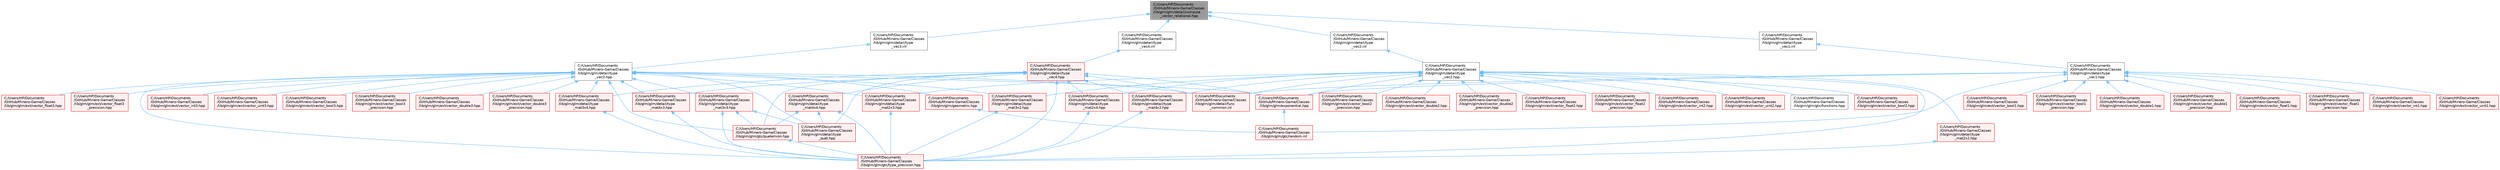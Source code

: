 digraph "C:/Users/HP/Documents/GitHub/Minero-Game/Classes/lib/glm/glm/detail/compute_vector_relational.hpp"
{
 // LATEX_PDF_SIZE
  bgcolor="transparent";
  edge [fontname=Helvetica,fontsize=10,labelfontname=Helvetica,labelfontsize=10];
  node [fontname=Helvetica,fontsize=10,shape=box,height=0.2,width=0.4];
  Node1 [id="Node000001",label="C:/Users/HP/Documents\l/GitHub/Minero-Game/Classes\l/lib/glm/glm/detail/compute\l_vector_relational.hpp",height=0.2,width=0.4,color="gray40", fillcolor="grey60", style="filled", fontcolor="black",tooltip=" "];
  Node1 -> Node2 [id="edge82_Node000001_Node000002",dir="back",color="steelblue1",style="solid",tooltip=" "];
  Node2 [id="Node000002",label="C:/Users/HP/Documents\l/GitHub/Minero-Game/Classes\l/lib/glm/glm/detail/type\l_vec1.inl",height=0.2,width=0.4,color="grey40", fillcolor="white", style="filled",URL="$_classes_2lib_2glm_2glm_2detail_2type__vec1_8inl.html",tooltip=" "];
  Node2 -> Node3 [id="edge83_Node000002_Node000003",dir="back",color="steelblue1",style="solid",tooltip=" "];
  Node3 [id="Node000003",label="C:/Users/HP/Documents\l/GitHub/Minero-Game/Classes\l/lib/glm/glm/detail/type\l_vec1.hpp",height=0.2,width=0.4,color="grey40", fillcolor="white", style="filled",URL="$_classes_2lib_2glm_2glm_2detail_2type__vec1_8hpp.html",tooltip=" "];
  Node3 -> Node4 [id="edge84_Node000003_Node000004",dir="back",color="steelblue1",style="solid",tooltip=" "];
  Node4 [id="Node000004",label="C:/Users/HP/Documents\l/GitHub/Minero-Game/Classes\l/lib/glm/glm/detail/func\l_common.inl",height=0.2,width=0.4,color="red", fillcolor="#FFF0F0", style="filled",URL="$_classes_2lib_2glm_2glm_2detail_2func__common_8inl.html",tooltip=" "];
  Node3 -> Node174 [id="edge85_Node000003_Node000174",dir="back",color="steelblue1",style="solid",tooltip=" "];
  Node174 [id="Node000174",label="C:/Users/HP/Documents\l/GitHub/Minero-Game/Classes\l/lib/glm/glm/exponential.hpp",height=0.2,width=0.4,color="red", fillcolor="#FFF0F0", style="filled",URL="$_classes_2lib_2glm_2glm_2exponential_8hpp.html",tooltip=" "];
  Node174 -> Node139 [id="edge86_Node000174_Node000139",dir="back",color="steelblue1",style="solid",tooltip=" "];
  Node139 [id="Node000139",label="C:/Users/HP/Documents\l/GitHub/Minero-Game/Classes\l/lib/glm/glm/gtc/random.inl",height=0.2,width=0.4,color="red", fillcolor="#FFF0F0", style="filled",URL="$_classes_2lib_2glm_2glm_2gtc_2random_8inl.html",tooltip=" "];
  Node3 -> Node178 [id="edge87_Node000003_Node000178",dir="back",color="steelblue1",style="solid",tooltip=" "];
  Node178 [id="Node000178",label="C:/Users/HP/Documents\l/GitHub/Minero-Game/Classes\l/lib/glm/glm/ext/vector_bool1.hpp",height=0.2,width=0.4,color="red", fillcolor="#FFF0F0", style="filled",URL="$_classes_2lib_2glm_2glm_2ext_2vector__bool1_8hpp.html",tooltip=" "];
  Node3 -> Node180 [id="edge88_Node000003_Node000180",dir="back",color="steelblue1",style="solid",tooltip=" "];
  Node180 [id="Node000180",label="C:/Users/HP/Documents\l/GitHub/Minero-Game/Classes\l/lib/glm/glm/ext/vector_bool1\l_precision.hpp",height=0.2,width=0.4,color="red", fillcolor="#FFF0F0", style="filled",URL="$_classes_2lib_2glm_2glm_2ext_2vector__bool1__precision_8hpp.html",tooltip=" "];
  Node3 -> Node181 [id="edge89_Node000003_Node000181",dir="back",color="steelblue1",style="solid",tooltip=" "];
  Node181 [id="Node000181",label="C:/Users/HP/Documents\l/GitHub/Minero-Game/Classes\l/lib/glm/glm/ext/vector_double1.hpp",height=0.2,width=0.4,color="red", fillcolor="#FFF0F0", style="filled",URL="$_classes_2lib_2glm_2glm_2ext_2vector__double1_8hpp.html",tooltip=" "];
  Node3 -> Node182 [id="edge90_Node000003_Node000182",dir="back",color="steelblue1",style="solid",tooltip=" "];
  Node182 [id="Node000182",label="C:/Users/HP/Documents\l/GitHub/Minero-Game/Classes\l/lib/glm/glm/ext/vector_double1\l_precision.hpp",height=0.2,width=0.4,color="red", fillcolor="#FFF0F0", style="filled",URL="$_classes_2lib_2glm_2glm_2ext_2vector__double1__precision_8hpp.html",tooltip=" "];
  Node3 -> Node183 [id="edge91_Node000003_Node000183",dir="back",color="steelblue1",style="solid",tooltip=" "];
  Node183 [id="Node000183",label="C:/Users/HP/Documents\l/GitHub/Minero-Game/Classes\l/lib/glm/glm/ext/vector_float1.hpp",height=0.2,width=0.4,color="red", fillcolor="#FFF0F0", style="filled",URL="$_classes_2lib_2glm_2glm_2ext_2vector__float1_8hpp.html",tooltip=" "];
  Node3 -> Node184 [id="edge92_Node000003_Node000184",dir="back",color="steelblue1",style="solid",tooltip=" "];
  Node184 [id="Node000184",label="C:/Users/HP/Documents\l/GitHub/Minero-Game/Classes\l/lib/glm/glm/ext/vector_float1\l_precision.hpp",height=0.2,width=0.4,color="red", fillcolor="#FFF0F0", style="filled",URL="$_classes_2lib_2glm_2glm_2ext_2vector__float1__precision_8hpp.html",tooltip=" "];
  Node3 -> Node185 [id="edge93_Node000003_Node000185",dir="back",color="steelblue1",style="solid",tooltip=" "];
  Node185 [id="Node000185",label="C:/Users/HP/Documents\l/GitHub/Minero-Game/Classes\l/lib/glm/glm/ext/vector_int1.hpp",height=0.2,width=0.4,color="red", fillcolor="#FFF0F0", style="filled",URL="$_classes_2lib_2glm_2glm_2ext_2vector__int1_8hpp.html",tooltip=" "];
  Node3 -> Node187 [id="edge94_Node000003_Node000187",dir="back",color="steelblue1",style="solid",tooltip=" "];
  Node187 [id="Node000187",label="C:/Users/HP/Documents\l/GitHub/Minero-Game/Classes\l/lib/glm/glm/ext/vector_uint1.hpp",height=0.2,width=0.4,color="red", fillcolor="#FFF0F0", style="filled",URL="$_classes_2lib_2glm_2glm_2ext_2vector__uint1_8hpp.html",tooltip=" "];
  Node3 -> Node139 [id="edge95_Node000003_Node000139",dir="back",color="steelblue1",style="solid",tooltip=" "];
  Node1 -> Node189 [id="edge96_Node000001_Node000189",dir="back",color="steelblue1",style="solid",tooltip=" "];
  Node189 [id="Node000189",label="C:/Users/HP/Documents\l/GitHub/Minero-Game/Classes\l/lib/glm/glm/detail/type\l_vec2.inl",height=0.2,width=0.4,color="grey40", fillcolor="white", style="filled",URL="$_classes_2lib_2glm_2glm_2detail_2type__vec2_8inl.html",tooltip=" "];
  Node189 -> Node190 [id="edge97_Node000189_Node000190",dir="back",color="steelblue1",style="solid",tooltip=" "];
  Node190 [id="Node000190",label="C:/Users/HP/Documents\l/GitHub/Minero-Game/Classes\l/lib/glm/glm/detail/type\l_vec2.hpp",height=0.2,width=0.4,color="grey40", fillcolor="white", style="filled",URL="$_classes_2lib_2glm_2glm_2detail_2type__vec2_8hpp.html",tooltip=" "];
  Node190 -> Node4 [id="edge98_Node000190_Node000004",dir="back",color="steelblue1",style="solid",tooltip=" "];
  Node190 -> Node14 [id="edge99_Node000190_Node000014",dir="back",color="steelblue1",style="solid",tooltip=" "];
  Node14 [id="Node000014",label="C:/Users/HP/Documents\l/GitHub/Minero-Game/Classes\l/lib/glm/glm/detail/type\l_mat2x2.hpp",height=0.2,width=0.4,color="red", fillcolor="#FFF0F0", style="filled",URL="$_classes_2lib_2glm_2glm_2detail_2type__mat2x2_8hpp.html",tooltip=" "];
  Node14 -> Node90 [id="edge100_Node000014_Node000090",dir="back",color="steelblue1",style="solid",tooltip=" "];
  Node90 [id="Node000090",label="C:/Users/HP/Documents\l/GitHub/Minero-Game/Classes\l/lib/glm/glm/gtc/type_precision.hpp",height=0.2,width=0.4,color="red", fillcolor="#FFF0F0", style="filled",URL="$_classes_2lib_2glm_2glm_2gtc_2type__precision_8hpp.html",tooltip=" "];
  Node190 -> Node191 [id="edge101_Node000190_Node000191",dir="back",color="steelblue1",style="solid",tooltip=" "];
  Node191 [id="Node000191",label="C:/Users/HP/Documents\l/GitHub/Minero-Game/Classes\l/lib/glm/glm/detail/type\l_mat2x3.hpp",height=0.2,width=0.4,color="red", fillcolor="#FFF0F0", style="filled",URL="$_classes_2lib_2glm_2glm_2detail_2type__mat2x3_8hpp.html",tooltip=" "];
  Node191 -> Node90 [id="edge102_Node000191_Node000090",dir="back",color="steelblue1",style="solid",tooltip=" "];
  Node190 -> Node201 [id="edge103_Node000190_Node000201",dir="back",color="steelblue1",style="solid",tooltip=" "];
  Node201 [id="Node000201",label="C:/Users/HP/Documents\l/GitHub/Minero-Game/Classes\l/lib/glm/glm/detail/type\l_mat2x4.hpp",height=0.2,width=0.4,color="red", fillcolor="#FFF0F0", style="filled",URL="$_classes_2lib_2glm_2glm_2detail_2type__mat2x4_8hpp.html",tooltip=" "];
  Node201 -> Node90 [id="edge104_Node000201_Node000090",dir="back",color="steelblue1",style="solid",tooltip=" "];
  Node190 -> Node211 [id="edge105_Node000190_Node000211",dir="back",color="steelblue1",style="solid",tooltip=" "];
  Node211 [id="Node000211",label="C:/Users/HP/Documents\l/GitHub/Minero-Game/Classes\l/lib/glm/glm/detail/type\l_mat3x2.hpp",height=0.2,width=0.4,color="red", fillcolor="#FFF0F0", style="filled",URL="$_classes_2lib_2glm_2glm_2detail_2type__mat3x2_8hpp.html",tooltip=" "];
  Node211 -> Node90 [id="edge106_Node000211_Node000090",dir="back",color="steelblue1",style="solid",tooltip=" "];
  Node190 -> Node221 [id="edge107_Node000190_Node000221",dir="back",color="steelblue1",style="solid",tooltip=" "];
  Node221 [id="Node000221",label="C:/Users/HP/Documents\l/GitHub/Minero-Game/Classes\l/lib/glm/glm/detail/type\l_mat4x2.hpp",height=0.2,width=0.4,color="red", fillcolor="#FFF0F0", style="filled",URL="$_classes_2lib_2glm_2glm_2detail_2type__mat4x2_8hpp.html",tooltip=" "];
  Node221 -> Node90 [id="edge108_Node000221_Node000090",dir="back",color="steelblue1",style="solid",tooltip=" "];
  Node190 -> Node174 [id="edge109_Node000190_Node000174",dir="back",color="steelblue1",style="solid",tooltip=" "];
  Node190 -> Node225 [id="edge110_Node000190_Node000225",dir="back",color="steelblue1",style="solid",tooltip=" "];
  Node225 [id="Node000225",label="C:/Users/HP/Documents\l/GitHub/Minero-Game/Classes\l/lib/glm/glm/ext/vector_bool2.hpp",height=0.2,width=0.4,color="red", fillcolor="#FFF0F0", style="filled",URL="$_classes_2lib_2glm_2glm_2ext_2vector__bool2_8hpp.html",tooltip=" "];
  Node190 -> Node227 [id="edge111_Node000190_Node000227",dir="back",color="steelblue1",style="solid",tooltip=" "];
  Node227 [id="Node000227",label="C:/Users/HP/Documents\l/GitHub/Minero-Game/Classes\l/lib/glm/glm/ext/vector_bool2\l_precision.hpp",height=0.2,width=0.4,color="red", fillcolor="#FFF0F0", style="filled",URL="$_classes_2lib_2glm_2glm_2ext_2vector__bool2__precision_8hpp.html",tooltip=" "];
  Node190 -> Node228 [id="edge112_Node000190_Node000228",dir="back",color="steelblue1",style="solid",tooltip=" "];
  Node228 [id="Node000228",label="C:/Users/HP/Documents\l/GitHub/Minero-Game/Classes\l/lib/glm/glm/ext/vector_double2.hpp",height=0.2,width=0.4,color="red", fillcolor="#FFF0F0", style="filled",URL="$_classes_2lib_2glm_2glm_2ext_2vector__double2_8hpp.html",tooltip=" "];
  Node190 -> Node229 [id="edge113_Node000190_Node000229",dir="back",color="steelblue1",style="solid",tooltip=" "];
  Node229 [id="Node000229",label="C:/Users/HP/Documents\l/GitHub/Minero-Game/Classes\l/lib/glm/glm/ext/vector_double2\l_precision.hpp",height=0.2,width=0.4,color="red", fillcolor="#FFF0F0", style="filled",URL="$_classes_2lib_2glm_2glm_2ext_2vector__double2__precision_8hpp.html",tooltip=" "];
  Node190 -> Node230 [id="edge114_Node000190_Node000230",dir="back",color="steelblue1",style="solid",tooltip=" "];
  Node230 [id="Node000230",label="C:/Users/HP/Documents\l/GitHub/Minero-Game/Classes\l/lib/glm/glm/ext/vector_float2.hpp",height=0.2,width=0.4,color="red", fillcolor="#FFF0F0", style="filled",URL="$_classes_2lib_2glm_2glm_2ext_2vector__float2_8hpp.html",tooltip=" "];
  Node190 -> Node231 [id="edge115_Node000190_Node000231",dir="back",color="steelblue1",style="solid",tooltip=" "];
  Node231 [id="Node000231",label="C:/Users/HP/Documents\l/GitHub/Minero-Game/Classes\l/lib/glm/glm/ext/vector_float2\l_precision.hpp",height=0.2,width=0.4,color="red", fillcolor="#FFF0F0", style="filled",URL="$_classes_2lib_2glm_2glm_2ext_2vector__float2__precision_8hpp.html",tooltip=" "];
  Node190 -> Node232 [id="edge116_Node000190_Node000232",dir="back",color="steelblue1",style="solid",tooltip=" "];
  Node232 [id="Node000232",label="C:/Users/HP/Documents\l/GitHub/Minero-Game/Classes\l/lib/glm/glm/ext/vector_int2.hpp",height=0.2,width=0.4,color="red", fillcolor="#FFF0F0", style="filled",URL="$_classes_2lib_2glm_2glm_2ext_2vector__int2_8hpp.html",tooltip=" "];
  Node190 -> Node234 [id="edge117_Node000190_Node000234",dir="back",color="steelblue1",style="solid",tooltip=" "];
  Node234 [id="Node000234",label="C:/Users/HP/Documents\l/GitHub/Minero-Game/Classes\l/lib/glm/glm/ext/vector_uint2.hpp",height=0.2,width=0.4,color="red", fillcolor="#FFF0F0", style="filled",URL="$_classes_2lib_2glm_2glm_2ext_2vector__uint2_8hpp.html",tooltip=" "];
  Node190 -> Node90 [id="edge118_Node000190_Node000090",dir="back",color="steelblue1",style="solid",tooltip=" "];
  Node190 -> Node177 [id="edge119_Node000190_Node000177",dir="back",color="steelblue1",style="solid",tooltip=" "];
  Node177 [id="Node000177",label="C:/Users/HP/Documents\l/GitHub/Minero-Game/Classes\l/lib/glm/glm/gtx/functions.hpp",height=0.2,width=0.4,color="grey40", fillcolor="white", style="filled",URL="$_classes_2lib_2glm_2glm_2gtx_2functions_8hpp.html",tooltip=" "];
  Node1 -> Node236 [id="edge120_Node000001_Node000236",dir="back",color="steelblue1",style="solid",tooltip=" "];
  Node236 [id="Node000236",label="C:/Users/HP/Documents\l/GitHub/Minero-Game/Classes\l/lib/glm/glm/detail/type\l_vec3.inl",height=0.2,width=0.4,color="grey40", fillcolor="white", style="filled",URL="$_classes_2lib_2glm_2glm_2detail_2type__vec3_8inl.html",tooltip=" "];
  Node236 -> Node237 [id="edge121_Node000236_Node000237",dir="back",color="steelblue1",style="solid",tooltip=" "];
  Node237 [id="Node000237",label="C:/Users/HP/Documents\l/GitHub/Minero-Game/Classes\l/lib/glm/glm/detail/type\l_vec3.hpp",height=0.2,width=0.4,color="grey40", fillcolor="white", style="filled",URL="$_classes_2lib_2glm_2glm_2detail_2type__vec3_8hpp.html",tooltip=" "];
  Node237 -> Node4 [id="edge122_Node000237_Node000004",dir="back",color="steelblue1",style="solid",tooltip=" "];
  Node237 -> Node191 [id="edge123_Node000237_Node000191",dir="back",color="steelblue1",style="solid",tooltip=" "];
  Node237 -> Node211 [id="edge124_Node000237_Node000211",dir="back",color="steelblue1",style="solid",tooltip=" "];
  Node237 -> Node96 [id="edge125_Node000237_Node000096",dir="back",color="steelblue1",style="solid",tooltip=" "];
  Node96 [id="Node000096",label="C:/Users/HP/Documents\l/GitHub/Minero-Game/Classes\l/lib/glm/glm/detail/type\l_mat3x3.hpp",height=0.2,width=0.4,color="red", fillcolor="#FFF0F0", style="filled",URL="$_classes_2lib_2glm_2glm_2detail_2type__mat3x3_8hpp.html",tooltip=" "];
  Node96 -> Node97 [id="edge126_Node000096_Node000097",dir="back",color="steelblue1",style="solid",tooltip=" "];
  Node97 [id="Node000097",label="C:/Users/HP/Documents\l/GitHub/Minero-Game/Classes\l/lib/glm/glm/detail/type\l_quat.hpp",height=0.2,width=0.4,color="red", fillcolor="#FFF0F0", style="filled",URL="$_classes_2lib_2glm_2glm_2detail_2type__quat_8hpp.html",tooltip=" "];
  Node96 -> Node99 [id="edge127_Node000096_Node000099",dir="back",color="steelblue1",style="solid",tooltip=" "];
  Node99 [id="Node000099",label="C:/Users/HP/Documents\l/GitHub/Minero-Game/Classes\l/lib/glm/glm/gtc/quaternion.hpp",height=0.2,width=0.4,color="red", fillcolor="#FFF0F0", style="filled",URL="$_classes_2lib_2glm_2glm_2gtc_2quaternion_8hpp.html",tooltip=" "];
  Node99 -> Node90 [id="edge128_Node000099_Node000090",dir="back",color="steelblue1",style="solid",tooltip=" "];
  Node96 -> Node90 [id="edge129_Node000096_Node000090",dir="back",color="steelblue1",style="solid",tooltip=" "];
  Node237 -> Node238 [id="edge130_Node000237_Node000238",dir="back",color="steelblue1",style="solid",tooltip=" "];
  Node238 [id="Node000238",label="C:/Users/HP/Documents\l/GitHub/Minero-Game/Classes\l/lib/glm/glm/detail/type\l_mat3x4.hpp",height=0.2,width=0.4,color="red", fillcolor="#FFF0F0", style="filled",URL="$_classes_2lib_2glm_2glm_2detail_2type__mat3x4_8hpp.html",tooltip=" "];
  Node238 -> Node90 [id="edge131_Node000238_Node000090",dir="back",color="steelblue1",style="solid",tooltip=" "];
  Node237 -> Node248 [id="edge132_Node000237_Node000248",dir="back",color="steelblue1",style="solid",tooltip=" "];
  Node248 [id="Node000248",label="C:/Users/HP/Documents\l/GitHub/Minero-Game/Classes\l/lib/glm/glm/detail/type\l_mat4x3.hpp",height=0.2,width=0.4,color="red", fillcolor="#FFF0F0", style="filled",URL="$_classes_2lib_2glm_2glm_2detail_2type__mat4x3_8hpp.html",tooltip=" "];
  Node248 -> Node90 [id="edge133_Node000248_Node000090",dir="back",color="steelblue1",style="solid",tooltip=" "];
  Node237 -> Node97 [id="edge134_Node000237_Node000097",dir="back",color="steelblue1",style="solid",tooltip=" "];
  Node237 -> Node174 [id="edge135_Node000237_Node000174",dir="back",color="steelblue1",style="solid",tooltip=" "];
  Node237 -> Node258 [id="edge136_Node000237_Node000258",dir="back",color="steelblue1",style="solid",tooltip=" "];
  Node258 [id="Node000258",label="C:/Users/HP/Documents\l/GitHub/Minero-Game/Classes\l/lib/glm/glm/ext/vector_bool3.hpp",height=0.2,width=0.4,color="red", fillcolor="#FFF0F0", style="filled",URL="$_classes_2lib_2glm_2glm_2ext_2vector__bool3_8hpp.html",tooltip=" "];
  Node237 -> Node261 [id="edge137_Node000237_Node000261",dir="back",color="steelblue1",style="solid",tooltip=" "];
  Node261 [id="Node000261",label="C:/Users/HP/Documents\l/GitHub/Minero-Game/Classes\l/lib/glm/glm/ext/vector_bool3\l_precision.hpp",height=0.2,width=0.4,color="red", fillcolor="#FFF0F0", style="filled",URL="$_classes_2lib_2glm_2glm_2ext_2vector__bool3__precision_8hpp.html",tooltip=" "];
  Node237 -> Node262 [id="edge138_Node000237_Node000262",dir="back",color="steelblue1",style="solid",tooltip=" "];
  Node262 [id="Node000262",label="C:/Users/HP/Documents\l/GitHub/Minero-Game/Classes\l/lib/glm/glm/ext/vector_double3.hpp",height=0.2,width=0.4,color="red", fillcolor="#FFF0F0", style="filled",URL="$_classes_2lib_2glm_2glm_2ext_2vector__double3_8hpp.html",tooltip=" "];
  Node237 -> Node263 [id="edge139_Node000237_Node000263",dir="back",color="steelblue1",style="solid",tooltip=" "];
  Node263 [id="Node000263",label="C:/Users/HP/Documents\l/GitHub/Minero-Game/Classes\l/lib/glm/glm/ext/vector_double3\l_precision.hpp",height=0.2,width=0.4,color="red", fillcolor="#FFF0F0", style="filled",URL="$_classes_2lib_2glm_2glm_2ext_2vector__double3__precision_8hpp.html",tooltip=" "];
  Node237 -> Node264 [id="edge140_Node000237_Node000264",dir="back",color="steelblue1",style="solid",tooltip=" "];
  Node264 [id="Node000264",label="C:/Users/HP/Documents\l/GitHub/Minero-Game/Classes\l/lib/glm/glm/ext/vector_float3.hpp",height=0.2,width=0.4,color="red", fillcolor="#FFF0F0", style="filled",URL="$_classes_2lib_2glm_2glm_2ext_2vector__float3_8hpp.html",tooltip=" "];
  Node237 -> Node265 [id="edge141_Node000237_Node000265",dir="back",color="steelblue1",style="solid",tooltip=" "];
  Node265 [id="Node000265",label="C:/Users/HP/Documents\l/GitHub/Minero-Game/Classes\l/lib/glm/glm/ext/vector_float3\l_precision.hpp",height=0.2,width=0.4,color="red", fillcolor="#FFF0F0", style="filled",URL="$_classes_2lib_2glm_2glm_2ext_2vector__float3__precision_8hpp.html",tooltip=" "];
  Node237 -> Node266 [id="edge142_Node000237_Node000266",dir="back",color="steelblue1",style="solid",tooltip=" "];
  Node266 [id="Node000266",label="C:/Users/HP/Documents\l/GitHub/Minero-Game/Classes\l/lib/glm/glm/ext/vector_int3.hpp",height=0.2,width=0.4,color="red", fillcolor="#FFF0F0", style="filled",URL="$_classes_2lib_2glm_2glm_2ext_2vector__int3_8hpp.html",tooltip=" "];
  Node237 -> Node268 [id="edge143_Node000237_Node000268",dir="back",color="steelblue1",style="solid",tooltip=" "];
  Node268 [id="Node000268",label="C:/Users/HP/Documents\l/GitHub/Minero-Game/Classes\l/lib/glm/glm/ext/vector_uint3.hpp",height=0.2,width=0.4,color="red", fillcolor="#FFF0F0", style="filled",URL="$_classes_2lib_2glm_2glm_2ext_2vector__uint3_8hpp.html",tooltip=" "];
  Node237 -> Node10 [id="edge144_Node000237_Node000010",dir="back",color="steelblue1",style="solid",tooltip=" "];
  Node10 [id="Node000010",label="C:/Users/HP/Documents\l/GitHub/Minero-Game/Classes\l/lib/glm/glm/geometric.hpp",height=0.2,width=0.4,color="red", fillcolor="#FFF0F0", style="filled",URL="$_classes_2lib_2glm_2glm_2geometric_8hpp.html",tooltip=" "];
  Node10 -> Node139 [id="edge145_Node000010_Node000139",dir="back",color="steelblue1",style="solid",tooltip=" "];
  Node237 -> Node99 [id="edge146_Node000237_Node000099",dir="back",color="steelblue1",style="solid",tooltip=" "];
  Node237 -> Node90 [id="edge147_Node000237_Node000090",dir="back",color="steelblue1",style="solid",tooltip=" "];
  Node1 -> Node270 [id="edge148_Node000001_Node000270",dir="back",color="steelblue1",style="solid",tooltip=" "];
  Node270 [id="Node000270",label="C:/Users/HP/Documents\l/GitHub/Minero-Game/Classes\l/lib/glm/glm/detail/type\l_vec4.inl",height=0.2,width=0.4,color="grey40", fillcolor="white", style="filled",URL="$_classes_2lib_2glm_2glm_2detail_2type__vec4_8inl.html",tooltip=" "];
  Node270 -> Node271 [id="edge149_Node000270_Node000271",dir="back",color="steelblue1",style="solid",tooltip=" "];
  Node271 [id="Node000271",label="C:/Users/HP/Documents\l/GitHub/Minero-Game/Classes\l/lib/glm/glm/detail/type\l_vec4.hpp",height=0.2,width=0.4,color="red", fillcolor="#FFF0F0", style="filled",URL="$_classes_2lib_2glm_2glm_2detail_2type__vec4_8hpp.html",tooltip=" "];
  Node271 -> Node4 [id="edge150_Node000271_Node000004",dir="back",color="steelblue1",style="solid",tooltip=" "];
  Node271 -> Node201 [id="edge151_Node000271_Node000201",dir="back",color="steelblue1",style="solid",tooltip=" "];
  Node271 -> Node238 [id="edge152_Node000271_Node000238",dir="back",color="steelblue1",style="solid",tooltip=" "];
  Node271 -> Node221 [id="edge153_Node000271_Node000221",dir="back",color="steelblue1",style="solid",tooltip=" "];
  Node271 -> Node248 [id="edge154_Node000271_Node000248",dir="back",color="steelblue1",style="solid",tooltip=" "];
  Node271 -> Node116 [id="edge155_Node000271_Node000116",dir="back",color="steelblue1",style="solid",tooltip=" "];
  Node116 [id="Node000116",label="C:/Users/HP/Documents\l/GitHub/Minero-Game/Classes\l/lib/glm/glm/detail/type\l_mat4x4.hpp",height=0.2,width=0.4,color="red", fillcolor="#FFF0F0", style="filled",URL="$_classes_2lib_2glm_2glm_2detail_2type__mat4x4_8hpp.html",tooltip=" "];
  Node116 -> Node97 [id="edge156_Node000116_Node000097",dir="back",color="steelblue1",style="solid",tooltip=" "];
  Node116 -> Node99 [id="edge157_Node000116_Node000099",dir="back",color="steelblue1",style="solid",tooltip=" "];
  Node116 -> Node90 [id="edge158_Node000116_Node000090",dir="back",color="steelblue1",style="solid",tooltip=" "];
  Node271 -> Node97 [id="edge159_Node000271_Node000097",dir="back",color="steelblue1",style="solid",tooltip=" "];
  Node271 -> Node174 [id="edge160_Node000271_Node000174",dir="back",color="steelblue1",style="solid",tooltip=" "];
  Node271 -> Node99 [id="edge161_Node000271_Node000099",dir="back",color="steelblue1",style="solid",tooltip=" "];
  Node271 -> Node90 [id="edge162_Node000271_Node000090",dir="back",color="steelblue1",style="solid",tooltip=" "];
}
